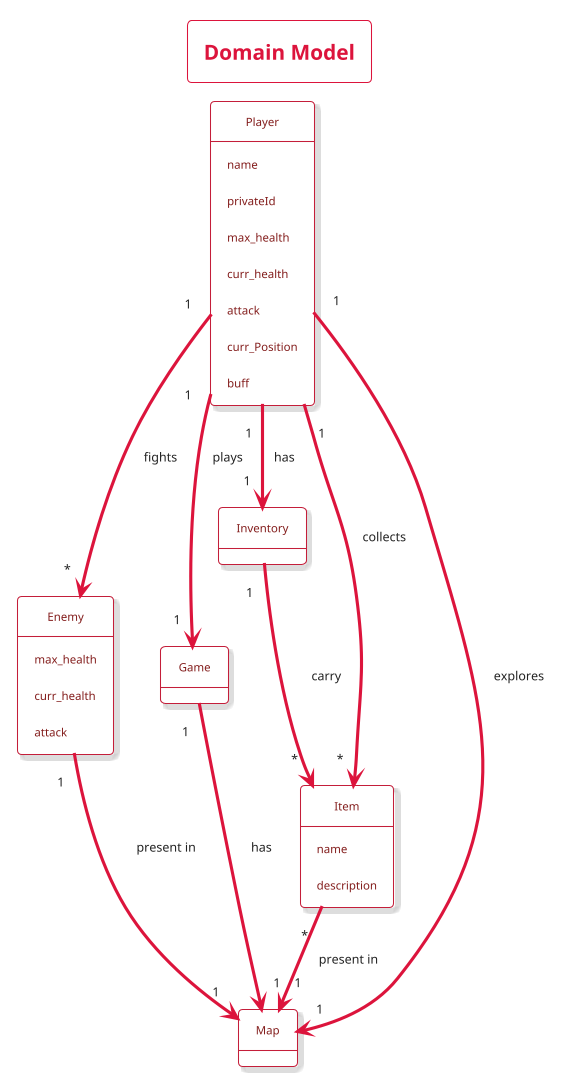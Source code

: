 @startuml DomainModel

!theme materia-outline

skinparam ArrowColor #DC143C
skinparam BackgroundColor #FFFFFF

skinparam ObjectBorderColor #C41E3A
skinparam ObjectFontColor #831D1C

skinparam titleBorderColor #DC143C
skinparam titleFontColor #DC143C

title Domain Model

object Player {
  name
  privateId
  max_health
  curr_health
  attack
  curr_Position
  buff
  }
  
object Enemy{
  max_health
  curr_health
  attack
  }

object Game

object Inventory

object Item {
  name
  description
  }

object Map {

  }


Player "1" --> "1" Game: plays
Player "1" --> "*" Enemy: fights
Player "1" --> "1" Map: explores
Player "1" --> "1" Inventory: has
Player "1" --> "*" Item: collects

Game "1" --> "1" Map: has
Item "*" --> "1" Map: present in
Inventory "1" --> "*" Item: carry
Enemy "1" --> "1" Map: present in 

@enduml
